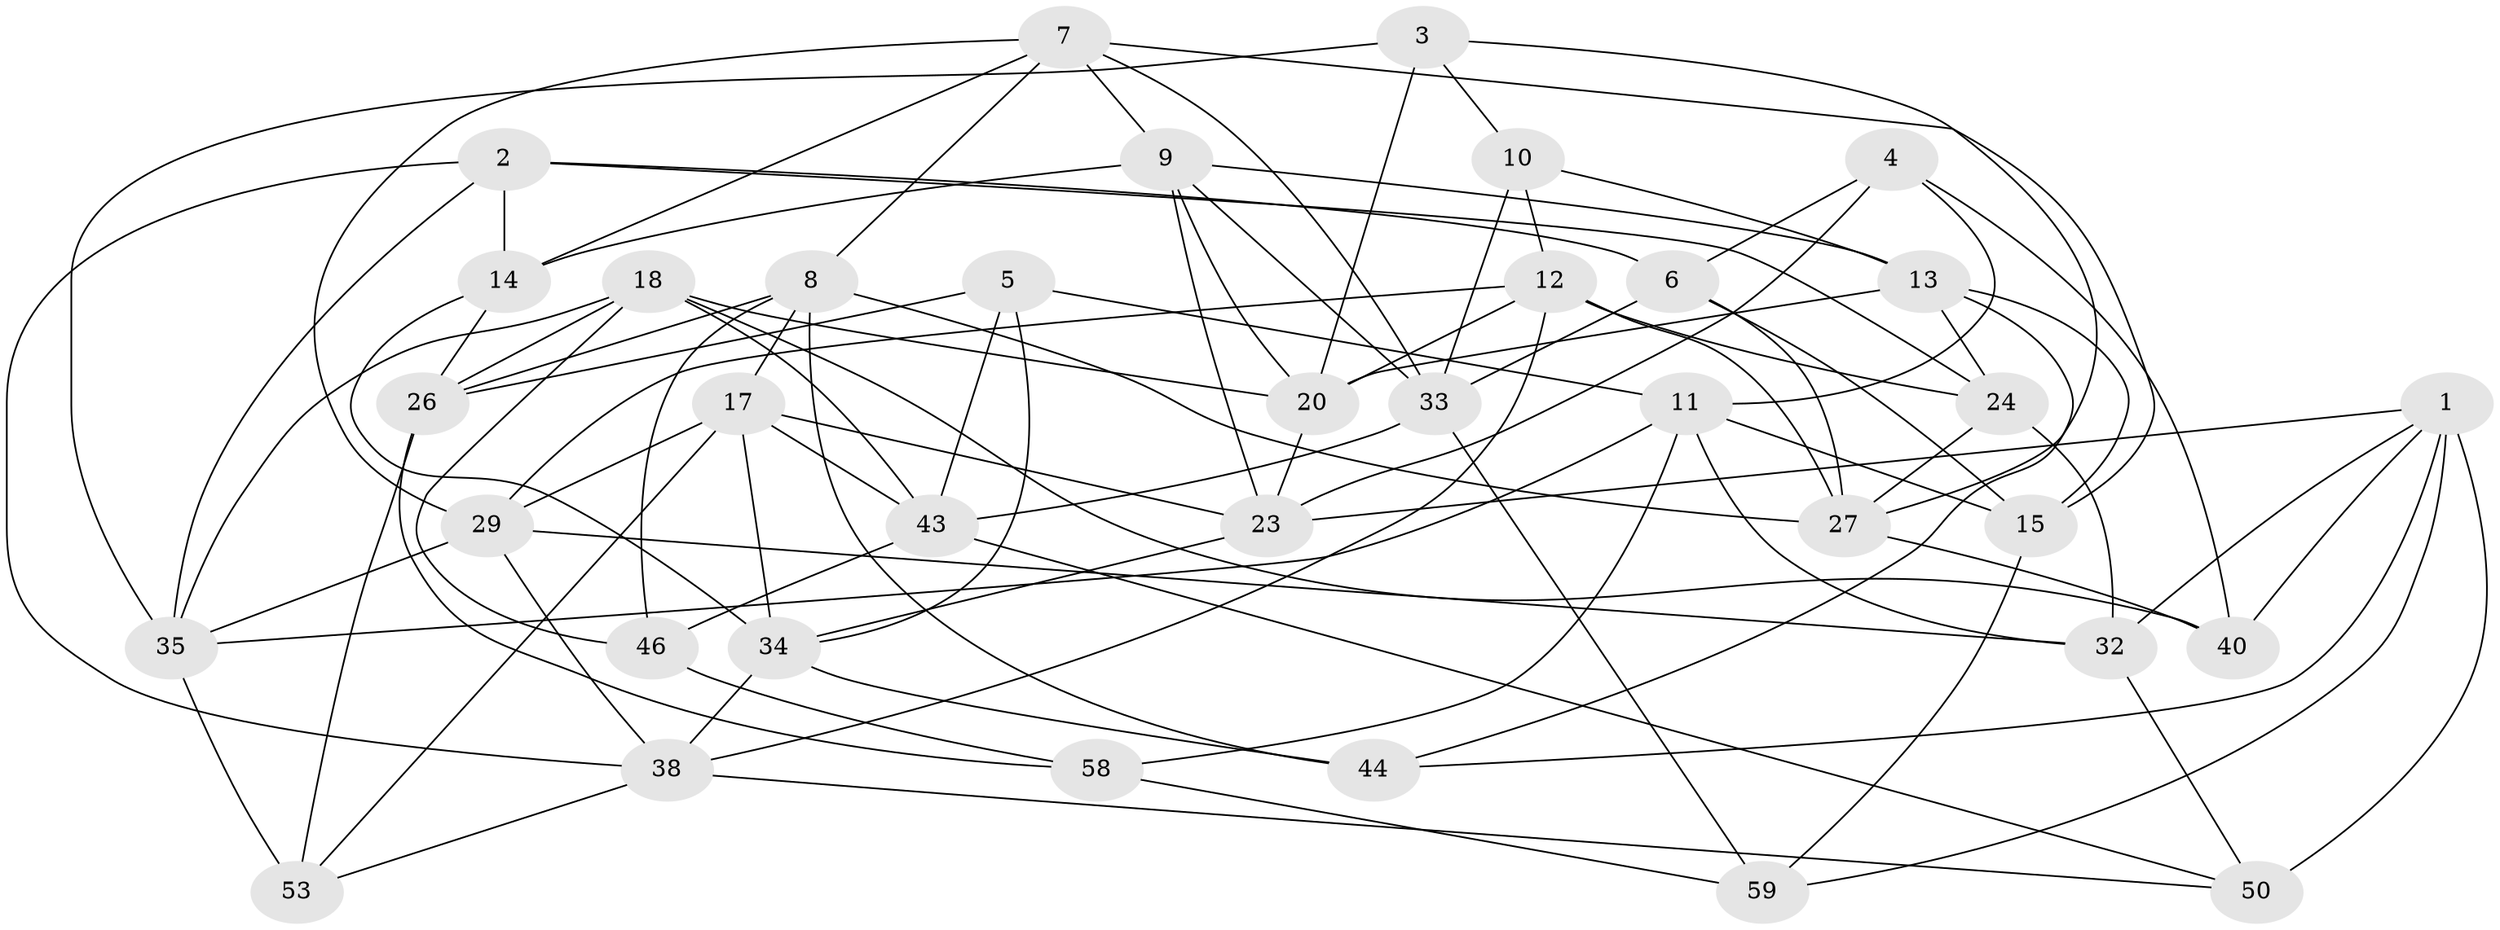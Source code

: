 // Generated by graph-tools (version 1.1) at 2025/52/02/27/25 19:52:29]
// undirected, 36 vertices, 94 edges
graph export_dot {
graph [start="1"]
  node [color=gray90,style=filled];
  1 [super="+37"];
  2 [super="+28"];
  3;
  4;
  5;
  6 [super="+48"];
  7 [super="+51"];
  8 [super="+16"];
  9 [super="+56"];
  10;
  11 [super="+22"];
  12 [super="+19"];
  13 [super="+41"];
  14 [super="+21"];
  15 [super="+30"];
  17 [super="+57"];
  18 [super="+61"];
  20 [super="+25"];
  23 [super="+36"];
  24 [super="+39"];
  26 [super="+31"];
  27 [super="+49"];
  29 [super="+45"];
  32 [super="+54"];
  33 [super="+55"];
  34 [super="+42"];
  35 [super="+47"];
  38 [super="+60"];
  40;
  43 [super="+52"];
  44;
  46;
  50;
  53;
  58;
  59;
  1 -- 59;
  1 -- 23;
  1 -- 44;
  1 -- 32;
  1 -- 40;
  1 -- 50;
  2 -- 24;
  2 -- 14 [weight=2];
  2 -- 38;
  2 -- 35;
  2 -- 6;
  3 -- 27;
  3 -- 10;
  3 -- 35;
  3 -- 20;
  4 -- 23;
  4 -- 40;
  4 -- 11;
  4 -- 6;
  5 -- 43;
  5 -- 34;
  5 -- 11;
  5 -- 26;
  6 -- 33;
  6 -- 15 [weight=2];
  6 -- 27;
  7 -- 33;
  7 -- 8;
  7 -- 15;
  7 -- 14;
  7 -- 9;
  7 -- 29;
  8 -- 26;
  8 -- 17;
  8 -- 27;
  8 -- 44;
  8 -- 46;
  9 -- 20;
  9 -- 33;
  9 -- 14;
  9 -- 13;
  9 -- 23;
  10 -- 33;
  10 -- 13;
  10 -- 12;
  11 -- 32;
  11 -- 15;
  11 -- 58;
  11 -- 35;
  12 -- 24;
  12 -- 20;
  12 -- 38;
  12 -- 27;
  12 -- 29;
  13 -- 44;
  13 -- 15;
  13 -- 20;
  13 -- 24;
  14 -- 34;
  14 -- 26;
  15 -- 59;
  17 -- 53;
  17 -- 34;
  17 -- 43;
  17 -- 29;
  17 -- 23;
  18 -- 40;
  18 -- 43;
  18 -- 26;
  18 -- 35;
  18 -- 46;
  18 -- 20;
  20 -- 23;
  23 -- 34;
  24 -- 27;
  24 -- 32 [weight=2];
  26 -- 53;
  26 -- 58;
  27 -- 40;
  29 -- 32;
  29 -- 38;
  29 -- 35;
  32 -- 50;
  33 -- 43;
  33 -- 59;
  34 -- 38;
  34 -- 44;
  35 -- 53;
  38 -- 53;
  38 -- 50;
  43 -- 46;
  43 -- 50;
  46 -- 58;
  58 -- 59;
}
